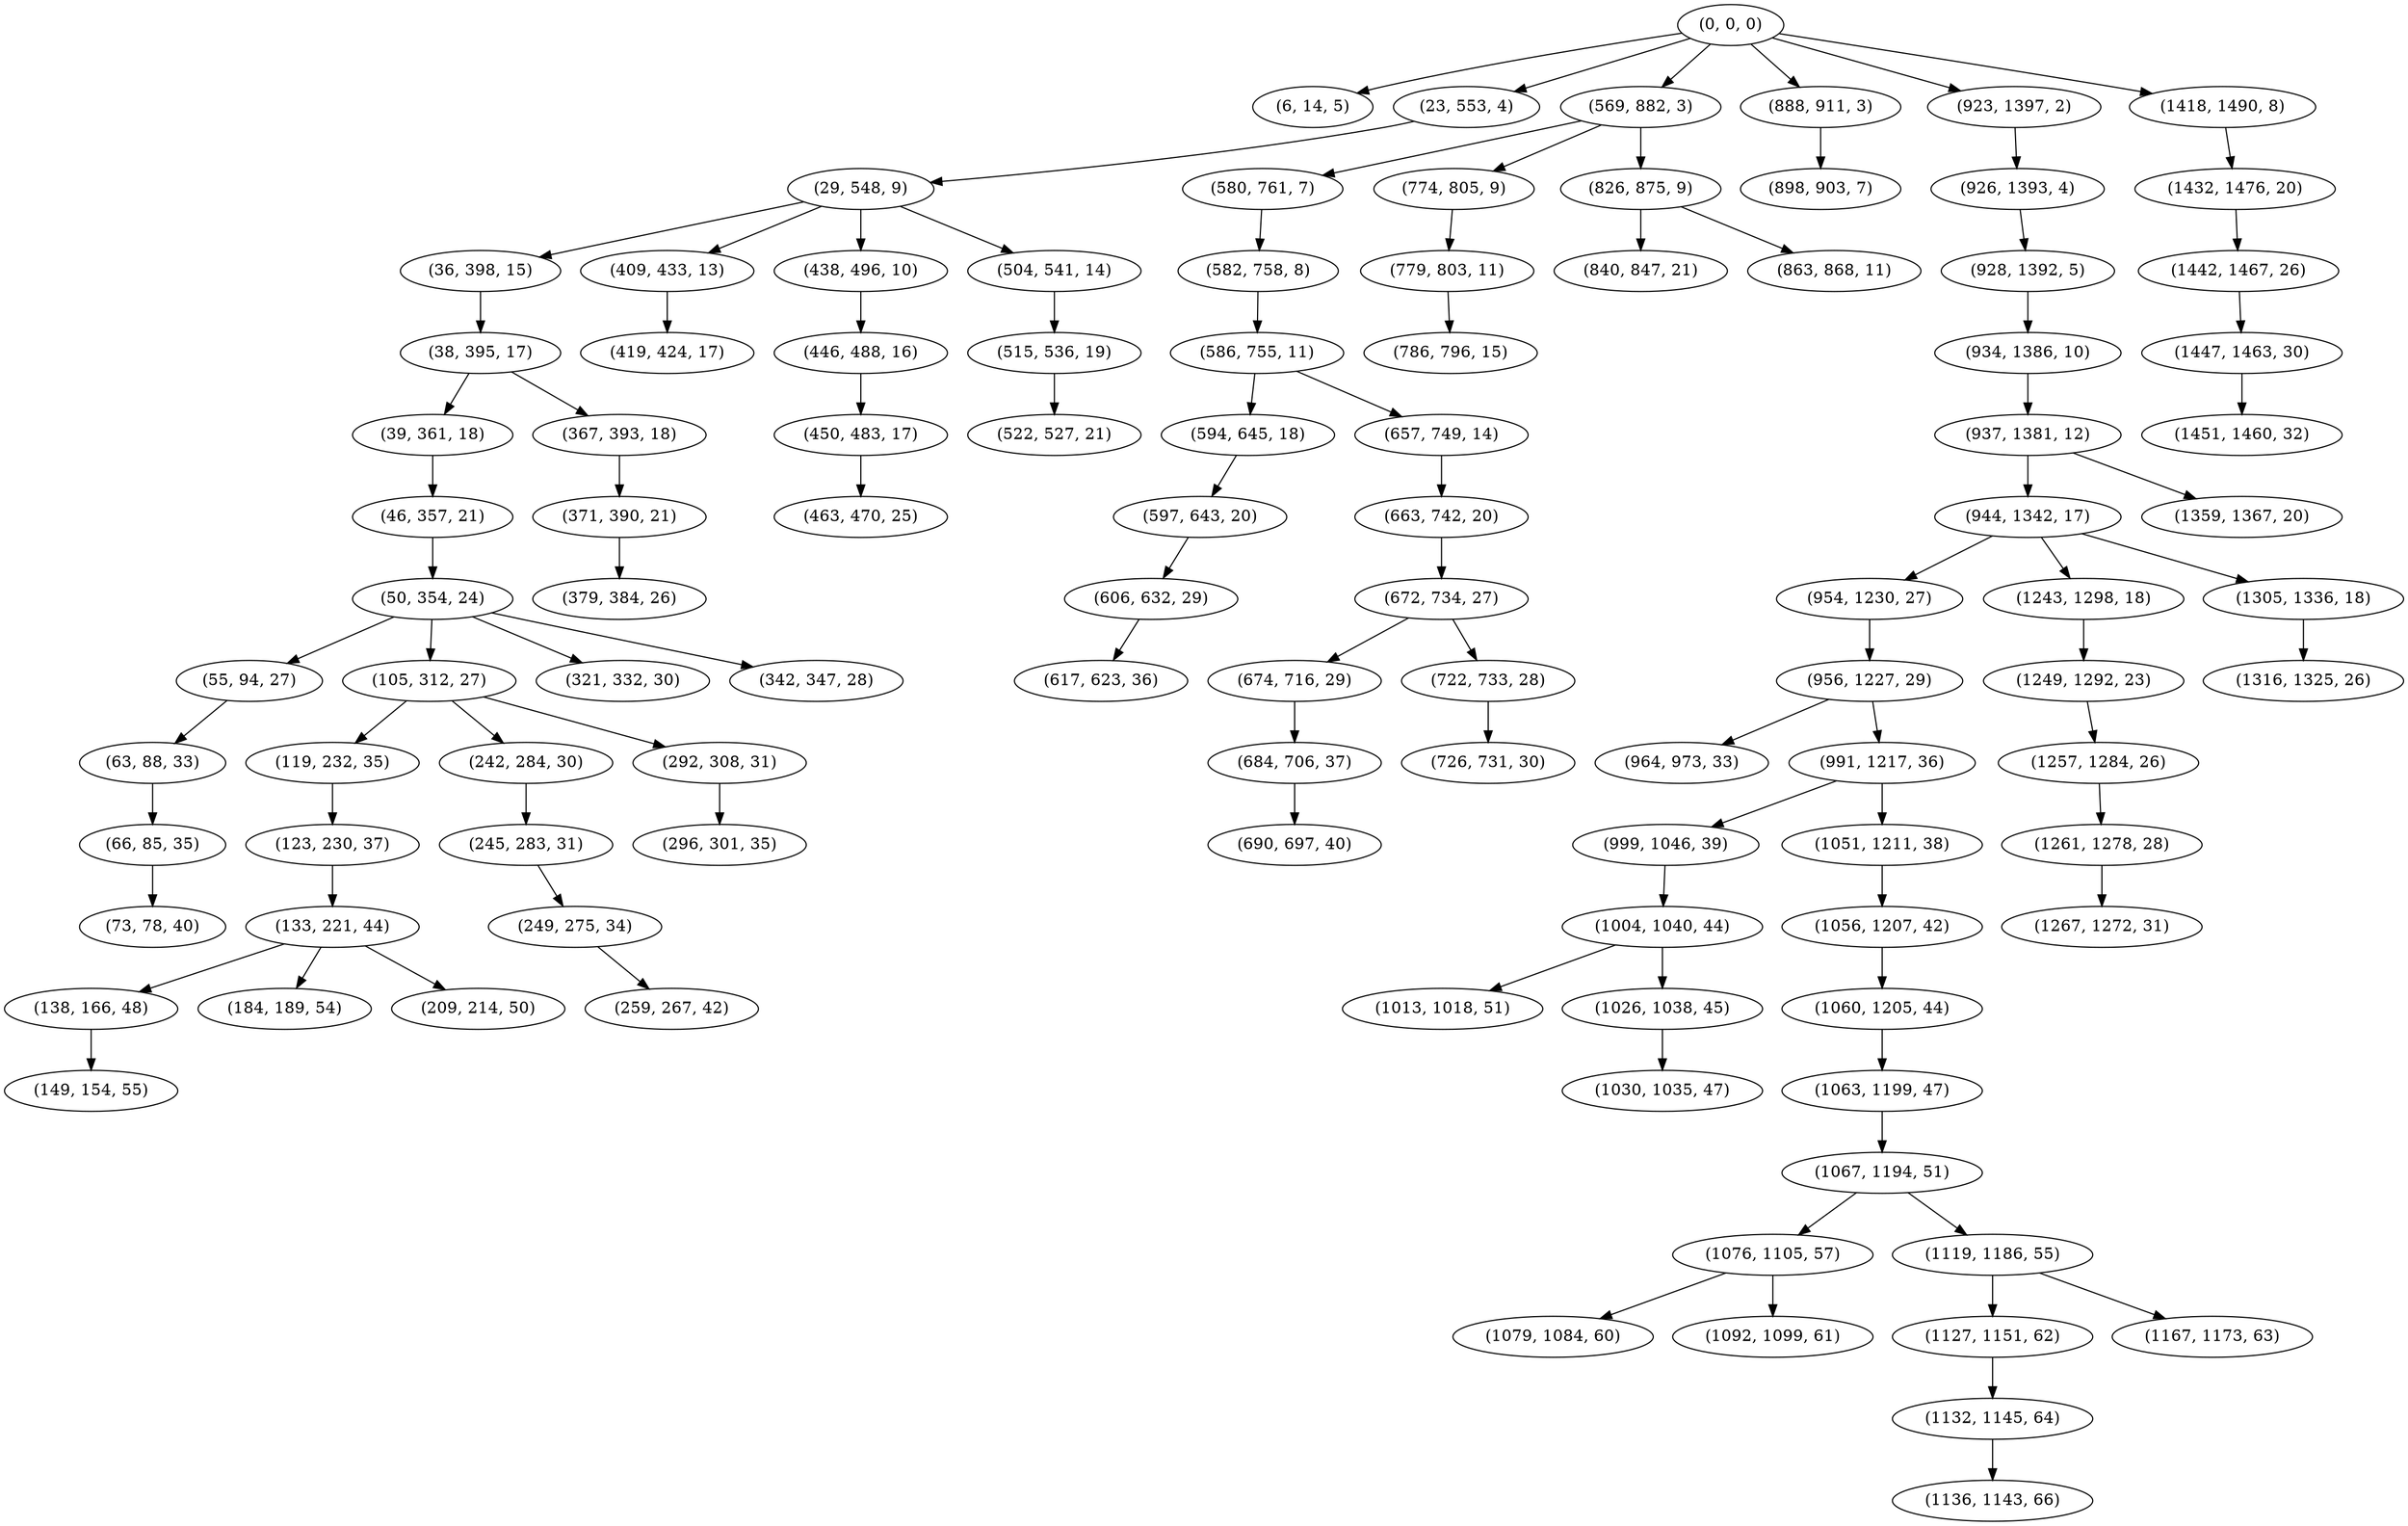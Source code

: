 digraph tree {
    "(0, 0, 0)";
    "(6, 14, 5)";
    "(23, 553, 4)";
    "(29, 548, 9)";
    "(36, 398, 15)";
    "(38, 395, 17)";
    "(39, 361, 18)";
    "(46, 357, 21)";
    "(50, 354, 24)";
    "(55, 94, 27)";
    "(63, 88, 33)";
    "(66, 85, 35)";
    "(73, 78, 40)";
    "(105, 312, 27)";
    "(119, 232, 35)";
    "(123, 230, 37)";
    "(133, 221, 44)";
    "(138, 166, 48)";
    "(149, 154, 55)";
    "(184, 189, 54)";
    "(209, 214, 50)";
    "(242, 284, 30)";
    "(245, 283, 31)";
    "(249, 275, 34)";
    "(259, 267, 42)";
    "(292, 308, 31)";
    "(296, 301, 35)";
    "(321, 332, 30)";
    "(342, 347, 28)";
    "(367, 393, 18)";
    "(371, 390, 21)";
    "(379, 384, 26)";
    "(409, 433, 13)";
    "(419, 424, 17)";
    "(438, 496, 10)";
    "(446, 488, 16)";
    "(450, 483, 17)";
    "(463, 470, 25)";
    "(504, 541, 14)";
    "(515, 536, 19)";
    "(522, 527, 21)";
    "(569, 882, 3)";
    "(580, 761, 7)";
    "(582, 758, 8)";
    "(586, 755, 11)";
    "(594, 645, 18)";
    "(597, 643, 20)";
    "(606, 632, 29)";
    "(617, 623, 36)";
    "(657, 749, 14)";
    "(663, 742, 20)";
    "(672, 734, 27)";
    "(674, 716, 29)";
    "(684, 706, 37)";
    "(690, 697, 40)";
    "(722, 733, 28)";
    "(726, 731, 30)";
    "(774, 805, 9)";
    "(779, 803, 11)";
    "(786, 796, 15)";
    "(826, 875, 9)";
    "(840, 847, 21)";
    "(863, 868, 11)";
    "(888, 911, 3)";
    "(898, 903, 7)";
    "(923, 1397, 2)";
    "(926, 1393, 4)";
    "(928, 1392, 5)";
    "(934, 1386, 10)";
    "(937, 1381, 12)";
    "(944, 1342, 17)";
    "(954, 1230, 27)";
    "(956, 1227, 29)";
    "(964, 973, 33)";
    "(991, 1217, 36)";
    "(999, 1046, 39)";
    "(1004, 1040, 44)";
    "(1013, 1018, 51)";
    "(1026, 1038, 45)";
    "(1030, 1035, 47)";
    "(1051, 1211, 38)";
    "(1056, 1207, 42)";
    "(1060, 1205, 44)";
    "(1063, 1199, 47)";
    "(1067, 1194, 51)";
    "(1076, 1105, 57)";
    "(1079, 1084, 60)";
    "(1092, 1099, 61)";
    "(1119, 1186, 55)";
    "(1127, 1151, 62)";
    "(1132, 1145, 64)";
    "(1136, 1143, 66)";
    "(1167, 1173, 63)";
    "(1243, 1298, 18)";
    "(1249, 1292, 23)";
    "(1257, 1284, 26)";
    "(1261, 1278, 28)";
    "(1267, 1272, 31)";
    "(1305, 1336, 18)";
    "(1316, 1325, 26)";
    "(1359, 1367, 20)";
    "(1418, 1490, 8)";
    "(1432, 1476, 20)";
    "(1442, 1467, 26)";
    "(1447, 1463, 30)";
    "(1451, 1460, 32)";
    "(0, 0, 0)" -> "(6, 14, 5)";
    "(0, 0, 0)" -> "(23, 553, 4)";
    "(0, 0, 0)" -> "(569, 882, 3)";
    "(0, 0, 0)" -> "(888, 911, 3)";
    "(0, 0, 0)" -> "(923, 1397, 2)";
    "(0, 0, 0)" -> "(1418, 1490, 8)";
    "(23, 553, 4)" -> "(29, 548, 9)";
    "(29, 548, 9)" -> "(36, 398, 15)";
    "(29, 548, 9)" -> "(409, 433, 13)";
    "(29, 548, 9)" -> "(438, 496, 10)";
    "(29, 548, 9)" -> "(504, 541, 14)";
    "(36, 398, 15)" -> "(38, 395, 17)";
    "(38, 395, 17)" -> "(39, 361, 18)";
    "(38, 395, 17)" -> "(367, 393, 18)";
    "(39, 361, 18)" -> "(46, 357, 21)";
    "(46, 357, 21)" -> "(50, 354, 24)";
    "(50, 354, 24)" -> "(55, 94, 27)";
    "(50, 354, 24)" -> "(105, 312, 27)";
    "(50, 354, 24)" -> "(321, 332, 30)";
    "(50, 354, 24)" -> "(342, 347, 28)";
    "(55, 94, 27)" -> "(63, 88, 33)";
    "(63, 88, 33)" -> "(66, 85, 35)";
    "(66, 85, 35)" -> "(73, 78, 40)";
    "(105, 312, 27)" -> "(119, 232, 35)";
    "(105, 312, 27)" -> "(242, 284, 30)";
    "(105, 312, 27)" -> "(292, 308, 31)";
    "(119, 232, 35)" -> "(123, 230, 37)";
    "(123, 230, 37)" -> "(133, 221, 44)";
    "(133, 221, 44)" -> "(138, 166, 48)";
    "(133, 221, 44)" -> "(184, 189, 54)";
    "(133, 221, 44)" -> "(209, 214, 50)";
    "(138, 166, 48)" -> "(149, 154, 55)";
    "(242, 284, 30)" -> "(245, 283, 31)";
    "(245, 283, 31)" -> "(249, 275, 34)";
    "(249, 275, 34)" -> "(259, 267, 42)";
    "(292, 308, 31)" -> "(296, 301, 35)";
    "(367, 393, 18)" -> "(371, 390, 21)";
    "(371, 390, 21)" -> "(379, 384, 26)";
    "(409, 433, 13)" -> "(419, 424, 17)";
    "(438, 496, 10)" -> "(446, 488, 16)";
    "(446, 488, 16)" -> "(450, 483, 17)";
    "(450, 483, 17)" -> "(463, 470, 25)";
    "(504, 541, 14)" -> "(515, 536, 19)";
    "(515, 536, 19)" -> "(522, 527, 21)";
    "(569, 882, 3)" -> "(580, 761, 7)";
    "(569, 882, 3)" -> "(774, 805, 9)";
    "(569, 882, 3)" -> "(826, 875, 9)";
    "(580, 761, 7)" -> "(582, 758, 8)";
    "(582, 758, 8)" -> "(586, 755, 11)";
    "(586, 755, 11)" -> "(594, 645, 18)";
    "(586, 755, 11)" -> "(657, 749, 14)";
    "(594, 645, 18)" -> "(597, 643, 20)";
    "(597, 643, 20)" -> "(606, 632, 29)";
    "(606, 632, 29)" -> "(617, 623, 36)";
    "(657, 749, 14)" -> "(663, 742, 20)";
    "(663, 742, 20)" -> "(672, 734, 27)";
    "(672, 734, 27)" -> "(674, 716, 29)";
    "(672, 734, 27)" -> "(722, 733, 28)";
    "(674, 716, 29)" -> "(684, 706, 37)";
    "(684, 706, 37)" -> "(690, 697, 40)";
    "(722, 733, 28)" -> "(726, 731, 30)";
    "(774, 805, 9)" -> "(779, 803, 11)";
    "(779, 803, 11)" -> "(786, 796, 15)";
    "(826, 875, 9)" -> "(840, 847, 21)";
    "(826, 875, 9)" -> "(863, 868, 11)";
    "(888, 911, 3)" -> "(898, 903, 7)";
    "(923, 1397, 2)" -> "(926, 1393, 4)";
    "(926, 1393, 4)" -> "(928, 1392, 5)";
    "(928, 1392, 5)" -> "(934, 1386, 10)";
    "(934, 1386, 10)" -> "(937, 1381, 12)";
    "(937, 1381, 12)" -> "(944, 1342, 17)";
    "(937, 1381, 12)" -> "(1359, 1367, 20)";
    "(944, 1342, 17)" -> "(954, 1230, 27)";
    "(944, 1342, 17)" -> "(1243, 1298, 18)";
    "(944, 1342, 17)" -> "(1305, 1336, 18)";
    "(954, 1230, 27)" -> "(956, 1227, 29)";
    "(956, 1227, 29)" -> "(964, 973, 33)";
    "(956, 1227, 29)" -> "(991, 1217, 36)";
    "(991, 1217, 36)" -> "(999, 1046, 39)";
    "(991, 1217, 36)" -> "(1051, 1211, 38)";
    "(999, 1046, 39)" -> "(1004, 1040, 44)";
    "(1004, 1040, 44)" -> "(1013, 1018, 51)";
    "(1004, 1040, 44)" -> "(1026, 1038, 45)";
    "(1026, 1038, 45)" -> "(1030, 1035, 47)";
    "(1051, 1211, 38)" -> "(1056, 1207, 42)";
    "(1056, 1207, 42)" -> "(1060, 1205, 44)";
    "(1060, 1205, 44)" -> "(1063, 1199, 47)";
    "(1063, 1199, 47)" -> "(1067, 1194, 51)";
    "(1067, 1194, 51)" -> "(1076, 1105, 57)";
    "(1067, 1194, 51)" -> "(1119, 1186, 55)";
    "(1076, 1105, 57)" -> "(1079, 1084, 60)";
    "(1076, 1105, 57)" -> "(1092, 1099, 61)";
    "(1119, 1186, 55)" -> "(1127, 1151, 62)";
    "(1119, 1186, 55)" -> "(1167, 1173, 63)";
    "(1127, 1151, 62)" -> "(1132, 1145, 64)";
    "(1132, 1145, 64)" -> "(1136, 1143, 66)";
    "(1243, 1298, 18)" -> "(1249, 1292, 23)";
    "(1249, 1292, 23)" -> "(1257, 1284, 26)";
    "(1257, 1284, 26)" -> "(1261, 1278, 28)";
    "(1261, 1278, 28)" -> "(1267, 1272, 31)";
    "(1305, 1336, 18)" -> "(1316, 1325, 26)";
    "(1418, 1490, 8)" -> "(1432, 1476, 20)";
    "(1432, 1476, 20)" -> "(1442, 1467, 26)";
    "(1442, 1467, 26)" -> "(1447, 1463, 30)";
    "(1447, 1463, 30)" -> "(1451, 1460, 32)";
}
